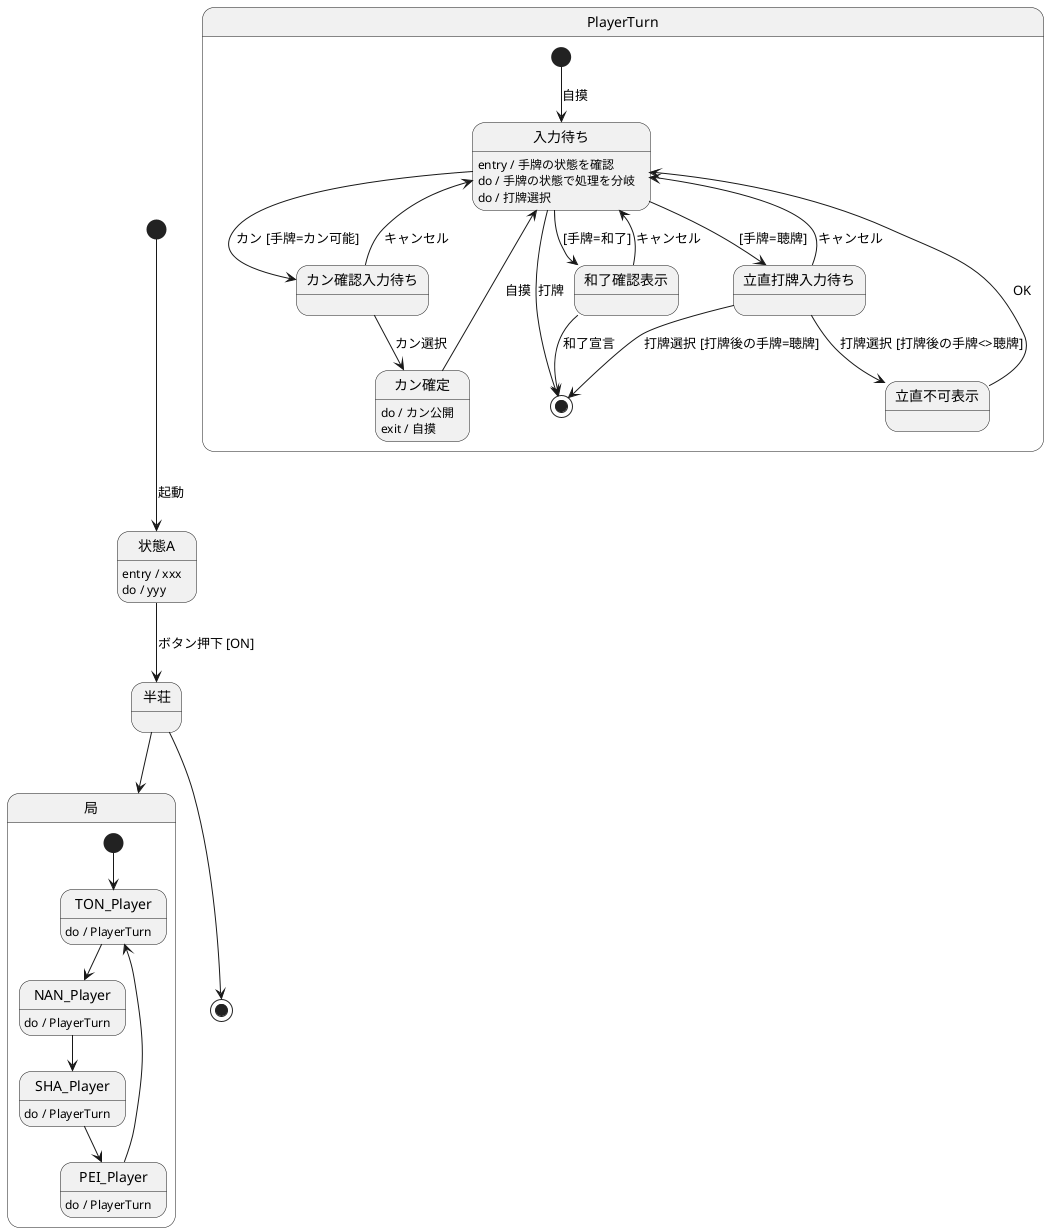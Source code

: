 @startuml{状態遷移図テスト.png}

' --> 下
' -> 右

[*] --> 状態A : 起動
状態A : entry / xxx
状態A : do / yyy
状態A --> 半荘 : ボタン押下 [ON]
半荘 --> 局
半荘 --> [*]


state 局{
  [*] --> TON_Player
  TON_Player --> NAN_Player
  NAN_Player --> SHA_Player
  SHA_Player --> PEI_Player
  PEI_Player --> TON_Player  

  TON_Player : do / PlayerTurn
  NAN_Player : do / PlayerTurn
  SHA_Player : do / PlayerTurn
  PEI_Player : do / PlayerTurn
}

state PlayerTurn{
  [*] --> 入力待ち : 自摸
  入力待ち --> [*] : 打牌
  入力待ち -> カン確認入力待ち : カン [手牌=カン可能]
  入力待ち -> 和了確認表示 : [手牌=和了]
  入力待ち --> 立直打牌入力待ち : [手牌=聴牌]
  入力待ち : entry / 手牌の状態を確認
  入力待ち : do / 手牌の状態で処理を分岐
  入力待ち : do / 打牌選択
  
  立直打牌入力待ち --> [*] : 打牌選択 [打牌後の手牌=聴牌]
  立直打牌入力待ち --> 立直不可表示 : 打牌選択 [打牌後の手牌<>聴牌]
  立直打牌入力待ち --> 入力待ち : キャンセル

  立直不可表示 --> 入力待ち : OK

  和了確認表示 --> [*] : 和了宣言
  和了確認表示 --> 入力待ち : キャンセル
  
  カン確認入力待ち --> カン確定 : カン選択
  カン確認入力待ち --> 入力待ち : キャンセル

  カン確定 --> 入力待ち : 自摸
  カン確定 : do / カン公開
  カン確定 : exit / 自摸
}


@enduml
